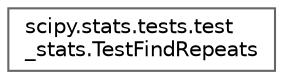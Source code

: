 digraph "Graphical Class Hierarchy"
{
 // LATEX_PDF_SIZE
  bgcolor="transparent";
  edge [fontname=Helvetica,fontsize=10,labelfontname=Helvetica,labelfontsize=10];
  node [fontname=Helvetica,fontsize=10,shape=box,height=0.2,width=0.4];
  rankdir="LR";
  Node0 [id="Node000000",label="scipy.stats.tests.test\l_stats.TestFindRepeats",height=0.2,width=0.4,color="grey40", fillcolor="white", style="filled",URL="$d0/d08/classscipy_1_1stats_1_1tests_1_1test__stats_1_1TestFindRepeats.html",tooltip=" "];
}
